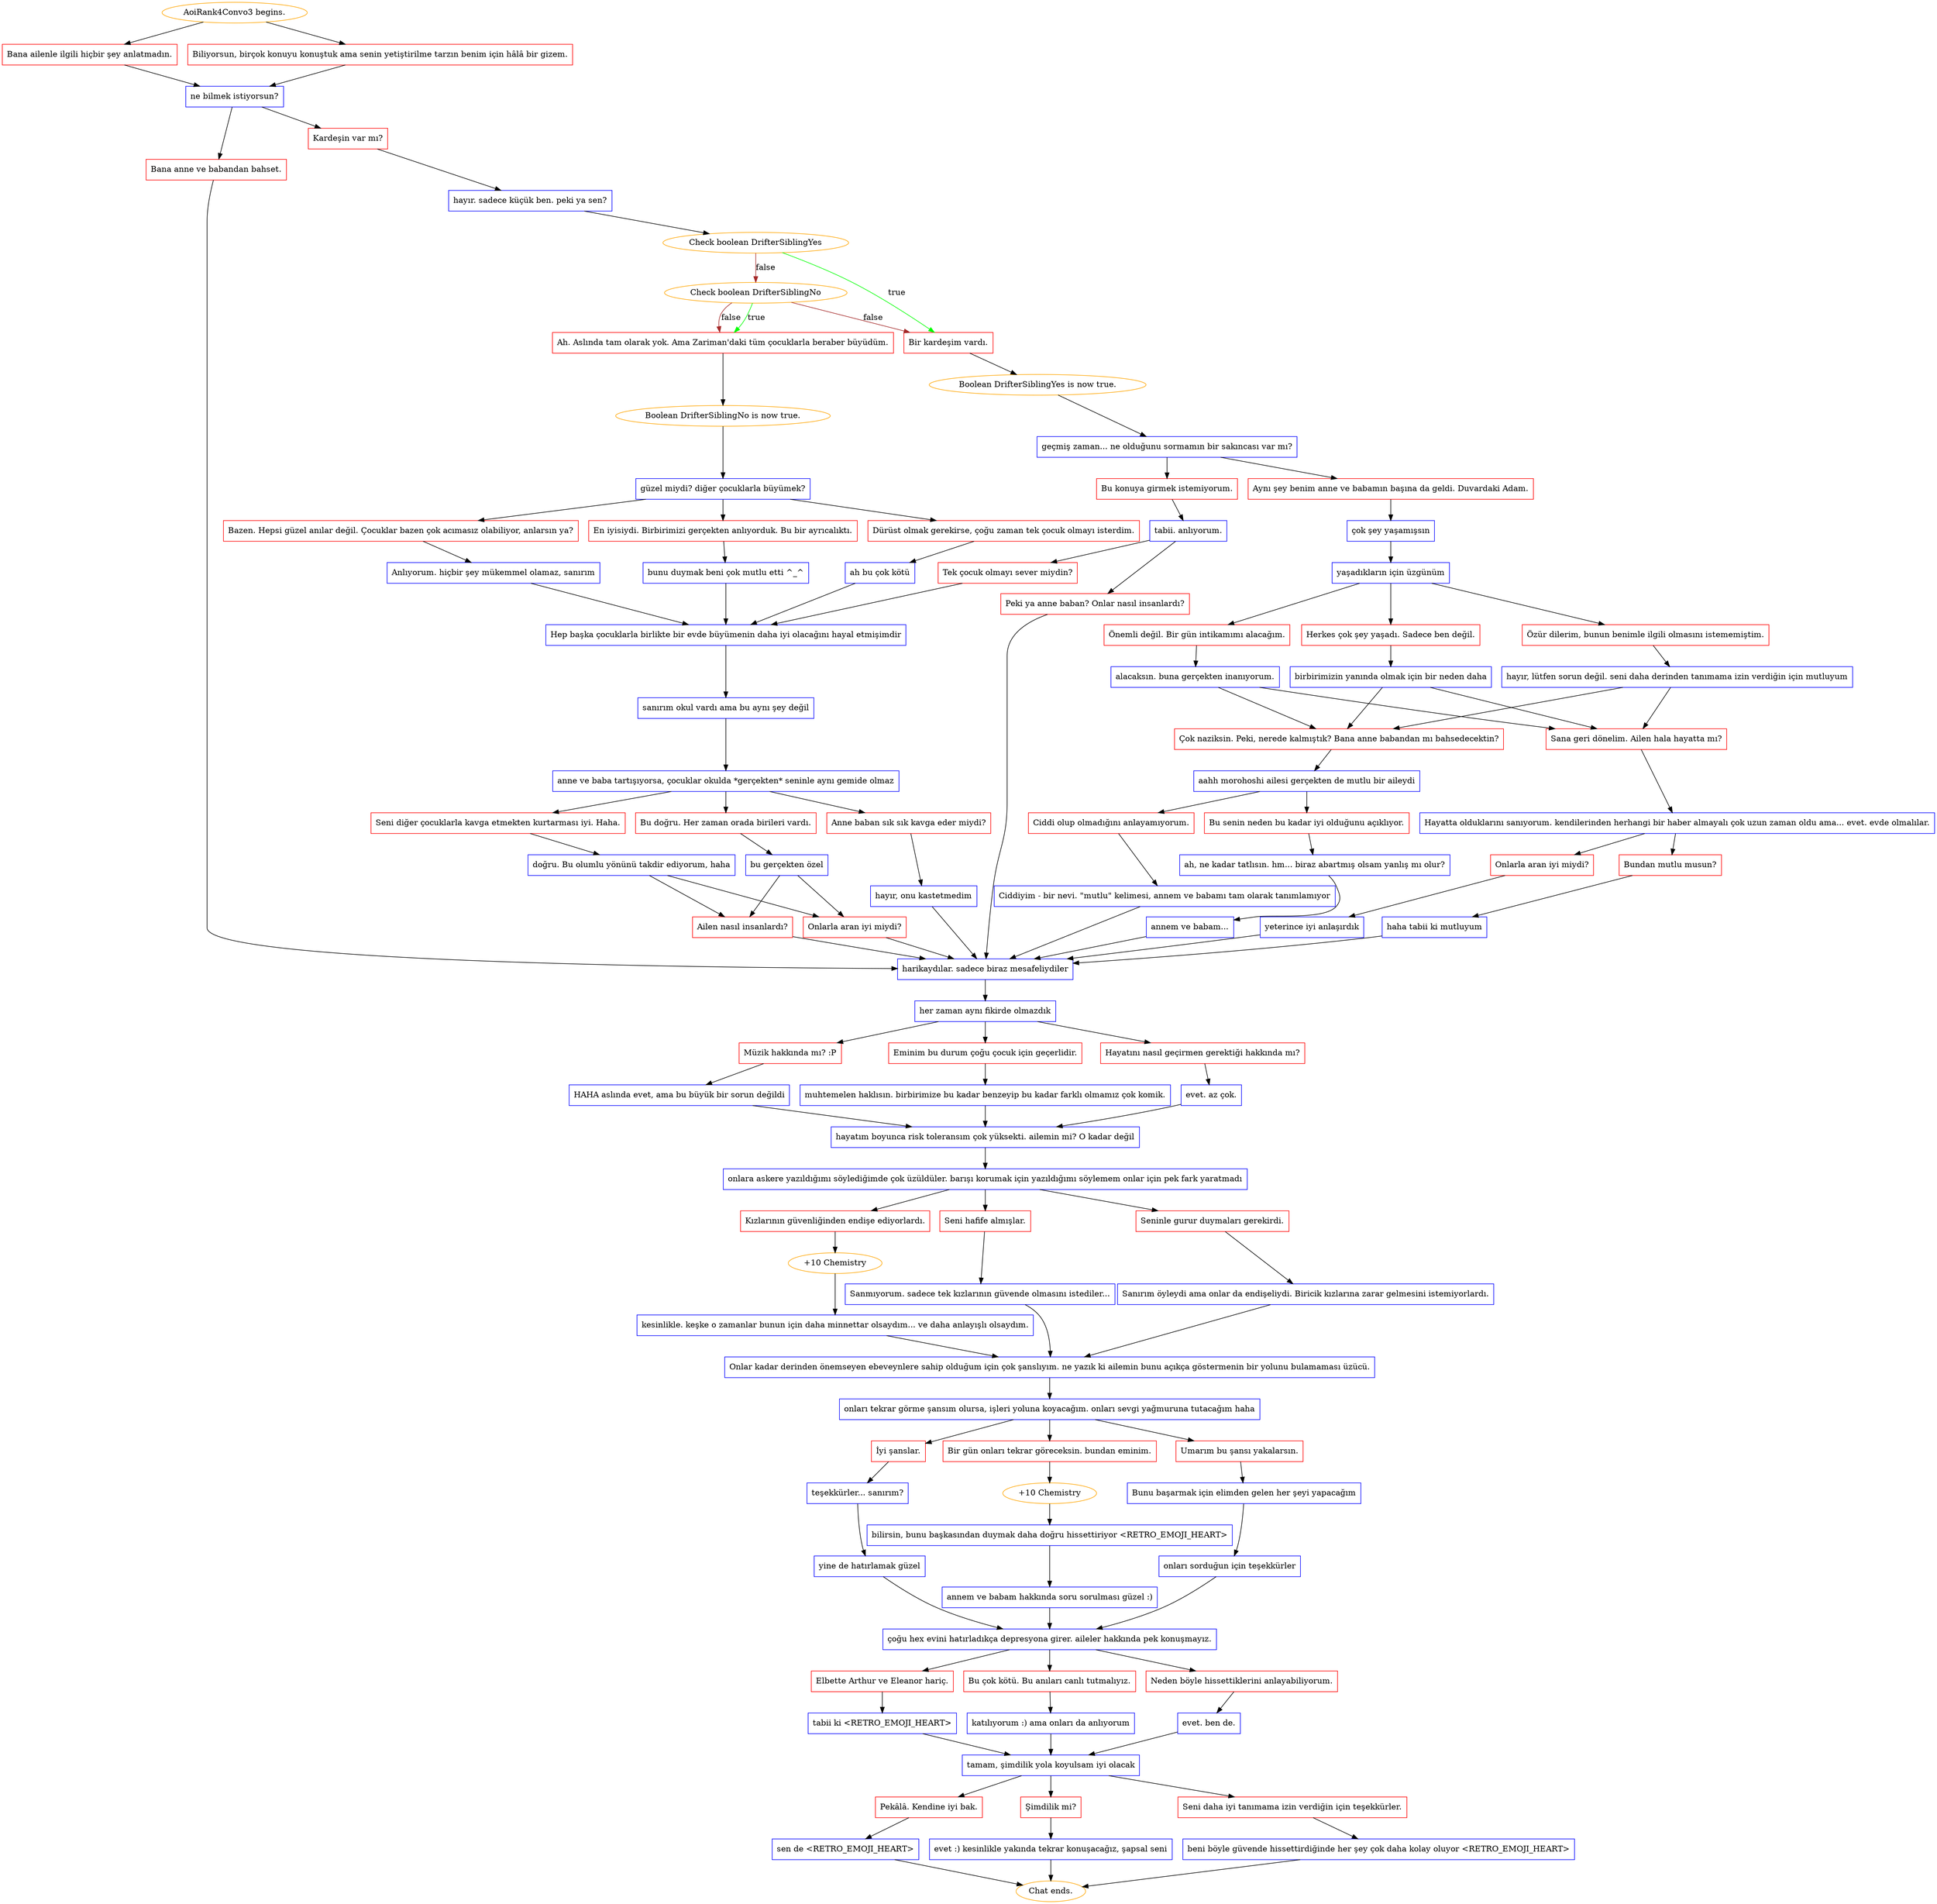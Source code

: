 digraph {
	"AoiRank4Convo3 begins." [color=orange];
		"AoiRank4Convo3 begins." -> j3377732964;
		"AoiRank4Convo3 begins." -> j3519616792;
	j3377732964 [label="Bana ailenle ilgili hiçbir şey anlatmadın.",shape=box,color=red];
		j3377732964 -> j296289764;
	j3519616792 [label="Biliyorsun, birçok konuyu konuştuk ama senin yetiştirilme tarzın benim için hâlâ bir gizem.",shape=box,color=red];
		j3519616792 -> j296289764;
	j296289764 [label="ne bilmek istiyorsun?",shape=box,color=blue];
		j296289764 -> j669399773;
		j296289764 -> j790573363;
	j669399773 [label="Bana anne ve babandan bahset.",shape=box,color=red];
		j669399773 -> j4134334439;
	j790573363 [label="Kardeşin var mı?",shape=box,color=red];
		j790573363 -> j3842558151;
	j4134334439 [label="harikaydılar. sadece biraz mesafeliydiler",shape=box,color=blue];
		j4134334439 -> j3482268725;
	j3842558151 [label="hayır. sadece küçük ben. peki ya sen?",shape=box,color=blue];
		j3842558151 -> j2607093189;
	j3482268725 [label="her zaman aynı fikirde olmazdık",shape=box,color=blue];
		j3482268725 -> j538948174;
		j3482268725 -> j3031804810;
		j3482268725 -> j577658360;
	j2607093189 [label="Check boolean DrifterSiblingYes",color=orange];
		j2607093189 -> j1465060986 [label=true,color=green];
		j2607093189 -> j4270089323 [label=false,color=brown];
	j538948174 [label="Müzik hakkında mı? :P",shape=box,color=red];
		j538948174 -> j1972471075;
	j3031804810 [label="Eminim bu durum çoğu çocuk için geçerlidir.",shape=box,color=red];
		j3031804810 -> j3637926155;
	j577658360 [label="Hayatını nasıl geçirmen gerektiği hakkında mı?",shape=box,color=red];
		j577658360 -> j2479574314;
	j1465060986 [label="Bir kardeşim vardı.",shape=box,color=red];
		j1465060986 -> j230356899;
	j4270089323 [label="Check boolean DrifterSiblingNo",color=orange];
		j4270089323 -> j3365471449 [label=true,color=green];
		j4270089323 -> j1465060986 [label=false,color=brown];
		j4270089323 -> j3365471449 [label=false,color=brown];
	j1972471075 [label="HAHA aslında evet, ama bu büyük bir sorun değildi",shape=box,color=blue];
		j1972471075 -> j3025327398;
	j3637926155 [label="muhtemelen haklısın. birbirimize bu kadar benzeyip bu kadar farklı olmamız çok komik.",shape=box,color=blue];
		j3637926155 -> j3025327398;
	j2479574314 [label="evet. az çok.",shape=box,color=blue];
		j2479574314 -> j3025327398;
	j230356899 [label="Boolean DrifterSiblingYes is now true.",color=orange];
		j230356899 -> j1193234832;
	j3365471449 [label="Ah. Aslında tam olarak yok. Ama Zariman'daki tüm çocuklarla beraber büyüdüm.",shape=box,color=red];
		j3365471449 -> j51825965;
	j3025327398 [label="hayatım boyunca risk toleransım çok yüksekti. ailemin mi? O kadar değil",shape=box,color=blue];
		j3025327398 -> j4153993847;
	j1193234832 [label="geçmiş zaman... ne olduğunu sormamın bir sakıncası var mı?",shape=box,color=blue];
		j1193234832 -> j3436463904;
		j1193234832 -> j1931350814;
	j51825965 [label="Boolean DrifterSiblingNo is now true.",color=orange];
		j51825965 -> j803954593;
	j4153993847 [label="onlara askere yazıldığımı söylediğimde çok üzüldüler. barışı korumak için yazıldığımı söylemem onlar için pek fark yaratmadı",shape=box,color=blue];
		j4153993847 -> j1677526959;
		j4153993847 -> j4043700751;
		j4153993847 -> j3800010464;
	j3436463904 [label="Aynı şey benim anne ve babamın başına da geldi. Duvardaki Adam.",shape=box,color=red];
		j3436463904 -> j1179751784;
	j1931350814 [label="Bu konuya girmek istemiyorum.",shape=box,color=red];
		j1931350814 -> j690917179;
	j803954593 [label="güzel miydi? diğer çocuklarla büyümek?",shape=box,color=blue];
		j803954593 -> j2330827521;
		j803954593 -> j3612005913;
		j803954593 -> j3119870855;
	j1677526959 [label="Kızlarının güvenliğinden endişe ediyorlardı.",shape=box,color=red];
		j1677526959 -> j3495337867;
	j4043700751 [label="Seni hafife almışlar.",shape=box,color=red];
		j4043700751 -> j4112965319;
	j3800010464 [label="Seninle gurur duymaları gerekirdi.",shape=box,color=red];
		j3800010464 -> j2953999428;
	j1179751784 [label="çok şey yaşamışsın",shape=box,color=blue];
		j1179751784 -> j649615241;
	j690917179 [label="tabii. anlıyorum.",shape=box,color=blue];
		j690917179 -> j1876466857;
		j690917179 -> j3091062255;
	j2330827521 [label="Bazen. Hepsi güzel anılar değil. Çocuklar bazen çok acımasız olabiliyor, anlarsın ya?",shape=box,color=red];
		j2330827521 -> j273974211;
	j3612005913 [label="En iyisiydi. Birbirimizi gerçekten anlıyorduk. Bu bir ayrıcalıktı.",shape=box,color=red];
		j3612005913 -> j1141624772;
	j3119870855 [label="Dürüst olmak gerekirse, çoğu zaman tek çocuk olmayı isterdim.",shape=box,color=red];
		j3119870855 -> j3635557874;
	j3495337867 [label="+10 Chemistry",color=orange];
		j3495337867 -> j323340988;
	j4112965319 [label="Sanmıyorum. sadece tek kızlarının güvende olmasını istediler...",shape=box,color=blue];
		j4112965319 -> j2450932678;
	j2953999428 [label="Sanırım öyleydi ama onlar da endişeliydi. Biricik kızlarına zarar gelmesini istemiyorlardı.",shape=box,color=blue];
		j2953999428 -> j2450932678;
	j649615241 [label="yaşadıkların için üzgünüm",shape=box,color=blue];
		j649615241 -> j421589309;
		j649615241 -> j427873755;
		j649615241 -> j158008808;
	j1876466857 [label="Tek çocuk olmayı sever miydin?",shape=box,color=red];
		j1876466857 -> j2119852651;
	j3091062255 [label="Peki ya anne baban? Onlar nasıl insanlardı?",shape=box,color=red];
		j3091062255 -> j4134334439;
	j273974211 [label="Anlıyorum. hiçbir şey mükemmel olamaz, sanırım",shape=box,color=blue];
		j273974211 -> j2119852651;
	j1141624772 [label="bunu duymak beni çok mutlu etti ^_^",shape=box,color=blue];
		j1141624772 -> j2119852651;
	j3635557874 [label="ah bu çok kötü",shape=box,color=blue];
		j3635557874 -> j2119852651;
	j323340988 [label="kesinlikle. keşke o zamanlar bunun için daha minnettar olsaydım... ve daha anlayışlı olsaydım.",shape=box,color=blue];
		j323340988 -> j2450932678;
	j2450932678 [label="Onlar kadar derinden önemseyen ebeveynlere sahip olduğum için çok şanslıyım. ne yazık ki ailemin bunu açıkça göstermenin bir yolunu bulamaması üzücü.",shape=box,color=blue];
		j2450932678 -> j3836672489;
	j421589309 [label="Özür dilerim, bunun benimle ilgili olmasını istememiştim.",shape=box,color=red];
		j421589309 -> j1774321597;
	j427873755 [label="Önemli değil. Bir gün intikamımı alacağım.",shape=box,color=red];
		j427873755 -> j3468656115;
	j158008808 [label="Herkes çok şey yaşadı. Sadece ben değil.",shape=box,color=red];
		j158008808 -> j3360443331;
	j2119852651 [label="Hep başka çocuklarla birlikte bir evde büyümenin daha iyi olacağını hayal etmişimdir",shape=box,color=blue];
		j2119852651 -> j1509303418;
	j3836672489 [label="onları tekrar görme şansım olursa, işleri yoluna koyacağım. onları sevgi yağmuruna tutacağım haha",shape=box,color=blue];
		j3836672489 -> j3120624038;
		j3836672489 -> j1212482747;
		j3836672489 -> j4107465149;
	j1774321597 [label="hayır, lütfen sorun değil. seni daha derinden tanımama izin verdiğin için mutluyum",shape=box,color=blue];
		j1774321597 -> j3310464278;
		j1774321597 -> j2205549303;
	j3468656115 [label="alacaksın. buna gerçekten inanıyorum.",shape=box,color=blue];
		j3468656115 -> j3310464278;
		j3468656115 -> j2205549303;
	j3360443331 [label="birbirimizin yanında olmak için bir neden daha",shape=box,color=blue];
		j3360443331 -> j3310464278;
		j3360443331 -> j2205549303;
	j1509303418 [label="sanırım okul vardı ama bu aynı şey değil",shape=box,color=blue];
		j1509303418 -> j3877229046;
	j3120624038 [label="İyi şanslar.",shape=box,color=red];
		j3120624038 -> j2476031163;
	j1212482747 [label="Bir gün onları tekrar göreceksin. bundan eminim.",shape=box,color=red];
		j1212482747 -> j1123746935;
	j4107465149 [label="Umarım bu şansı yakalarsın.",shape=box,color=red];
		j4107465149 -> j1495853463;
	j3310464278 [label="Sana geri dönelim. Ailen hala hayatta mı?",shape=box,color=red];
		j3310464278 -> j4010870664;
	j2205549303 [label="Çok naziksin. Peki, nerede kalmıştık? Bana anne babandan mı bahsedecektin?",shape=box,color=red];
		j2205549303 -> j56993070;
	j3877229046 [label="anne ve baba tartışıyorsa, çocuklar okulda *gerçekten* seninle aynı gemide olmaz",shape=box,color=blue];
		j3877229046 -> j3238672274;
		j3877229046 -> j1492675514;
		j3877229046 -> j3356346457;
	j2476031163 [label="teşekkürler... sanırım?",shape=box,color=blue];
		j2476031163 -> j2799429380;
	j1123746935 [label="+10 Chemistry",color=orange];
		j1123746935 -> j1288678872;
	j1495853463 [label="Bunu başarmak için elimden gelen her şeyi yapacağım",shape=box,color=blue];
		j1495853463 -> j2208422419;
	j4010870664 [label="Hayatta olduklarını sanıyorum. kendilerinden herhangi bir haber almayalı çok uzun zaman oldu ama... evet. evde olmalılar.",shape=box,color=blue];
		j4010870664 -> j34156950;
		j4010870664 -> j2603368224;
	j56993070 [label="aahh morohoshi ailesi gerçekten de mutlu bir aileydi",shape=box,color=blue];
		j56993070 -> j2410092704;
		j56993070 -> j2208365426;
	j3238672274 [label="Seni diğer çocuklarla kavga etmekten kurtarması iyi. Haha.",shape=box,color=red];
		j3238672274 -> j3110483757;
	j1492675514 [label="Anne baban sık sık kavga eder miydi?",shape=box,color=red];
		j1492675514 -> j711765386;
	j3356346457 [label="Bu doğru. Her zaman orada birileri vardı.",shape=box,color=red];
		j3356346457 -> j3472341134;
	j2799429380 [label="yine de hatırlamak güzel",shape=box,color=blue];
		j2799429380 -> j3634658433;
	j1288678872 [label="bilirsin, bunu başkasından duymak daha doğru hissettiriyor <RETRO_EMOJI_HEART>",shape=box,color=blue];
		j1288678872 -> j4128771222;
	j2208422419 [label="onları sorduğun için teşekkürler",shape=box,color=blue];
		j2208422419 -> j3634658433;
	j34156950 [label="Bundan mutlu musun?",shape=box,color=red];
		j34156950 -> j3518286726;
	j2603368224 [label="Onlarla aran iyi miydi?",shape=box,color=red];
		j2603368224 -> j1976905209;
	j2410092704 [label="Ciddi olup olmadığını anlayamıyorum.",shape=box,color=red];
		j2410092704 -> j3026529068;
	j2208365426 [label="Bu senin neden bu kadar iyi olduğunu açıklıyor.",shape=box,color=red];
		j2208365426 -> j3236143081;
	j3110483757 [label="doğru. Bu olumlu yönünü takdir ediyorum, haha",shape=box,color=blue];
		j3110483757 -> j584094180;
		j3110483757 -> j2264243177;
	j711765386 [label="hayır, onu kastetmedim",shape=box,color=blue];
		j711765386 -> j4134334439;
	j3472341134 [label="bu gerçekten özel",shape=box,color=blue];
		j3472341134 -> j2264243177;
		j3472341134 -> j584094180;
	j3634658433 [label="çoğu hex evini hatırladıkça depresyona girer. aileler hakkında pek konuşmayız.",shape=box,color=blue];
		j3634658433 -> j768024411;
		j3634658433 -> j1454108338;
		j3634658433 -> j662372255;
	j4128771222 [label="annem ve babam hakkında soru sorulması güzel :)",shape=box,color=blue];
		j4128771222 -> j3634658433;
	j3518286726 [label="haha tabii ki mutluyum",shape=box,color=blue];
		j3518286726 -> j4134334439;
	j1976905209 [label="yeterince iyi anlaşırdık",shape=box,color=blue];
		j1976905209 -> j4134334439;
	j3026529068 [label="Ciddiyim - bir nevi. \"mutlu\" kelimesi, annem ve babamı tam olarak tanımlamıyor",shape=box,color=blue];
		j3026529068 -> j4134334439;
	j3236143081 [label="ah, ne kadar tatlısın. hm... biraz abartmış olsam yanlış mı olur?",shape=box,color=blue];
		j3236143081 -> j773873197;
	j584094180 [label="Onlarla aran iyi miydi?",shape=box,color=red];
		j584094180 -> j4134334439;
	j2264243177 [label="Ailen nasıl insanlardı?",shape=box,color=red];
		j2264243177 -> j4134334439;
	j768024411 [label="Elbette Arthur ve Eleanor hariç.",shape=box,color=red];
		j768024411 -> j1624287197;
	j1454108338 [label="Bu çok kötü. Bu anıları canlı tutmalıyız.",shape=box,color=red];
		j1454108338 -> j3055635985;
	j662372255 [label="Neden böyle hissettiklerini anlayabiliyorum.",shape=box,color=red];
		j662372255 -> j1865274459;
	j773873197 [label="annem ve babam...",shape=box,color=blue];
		j773873197 -> j4134334439;
	j1624287197 [label="tabii ki <RETRO_EMOJI_HEART>",shape=box,color=blue];
		j1624287197 -> j2072284914;
	j3055635985 [label="katılıyorum :) ama onları da anlıyorum",shape=box,color=blue];
		j3055635985 -> j2072284914;
	j1865274459 [label="evet. ben de.",shape=box,color=blue];
		j1865274459 -> j2072284914;
	j2072284914 [label="tamam, şimdilik yola koyulsam iyi olacak",shape=box,color=blue];
		j2072284914 -> j3944807219;
		j2072284914 -> j241975320;
		j2072284914 -> j2630192787;
	j3944807219 [label="Pekâlâ. Kendine iyi bak.",shape=box,color=red];
		j3944807219 -> j371183133;
	j241975320 [label="Şimdilik mi?",shape=box,color=red];
		j241975320 -> j195534240;
	j2630192787 [label="Seni daha iyi tanımama izin verdiğin için teşekkürler.",shape=box,color=red];
		j2630192787 -> j3260625311;
	j371183133 [label="sen de <RETRO_EMOJI_HEART>",shape=box,color=blue];
		j371183133 -> "Chat ends.";
	j195534240 [label="evet :) kesinlikle yakında tekrar konuşacağız, şapsal seni",shape=box,color=blue];
		j195534240 -> "Chat ends.";
	j3260625311 [label="beni böyle güvende hissettirdiğinde her şey çok daha kolay oluyor <RETRO_EMOJI_HEART>",shape=box,color=blue];
		j3260625311 -> "Chat ends.";
	"Chat ends." [color=orange];
}